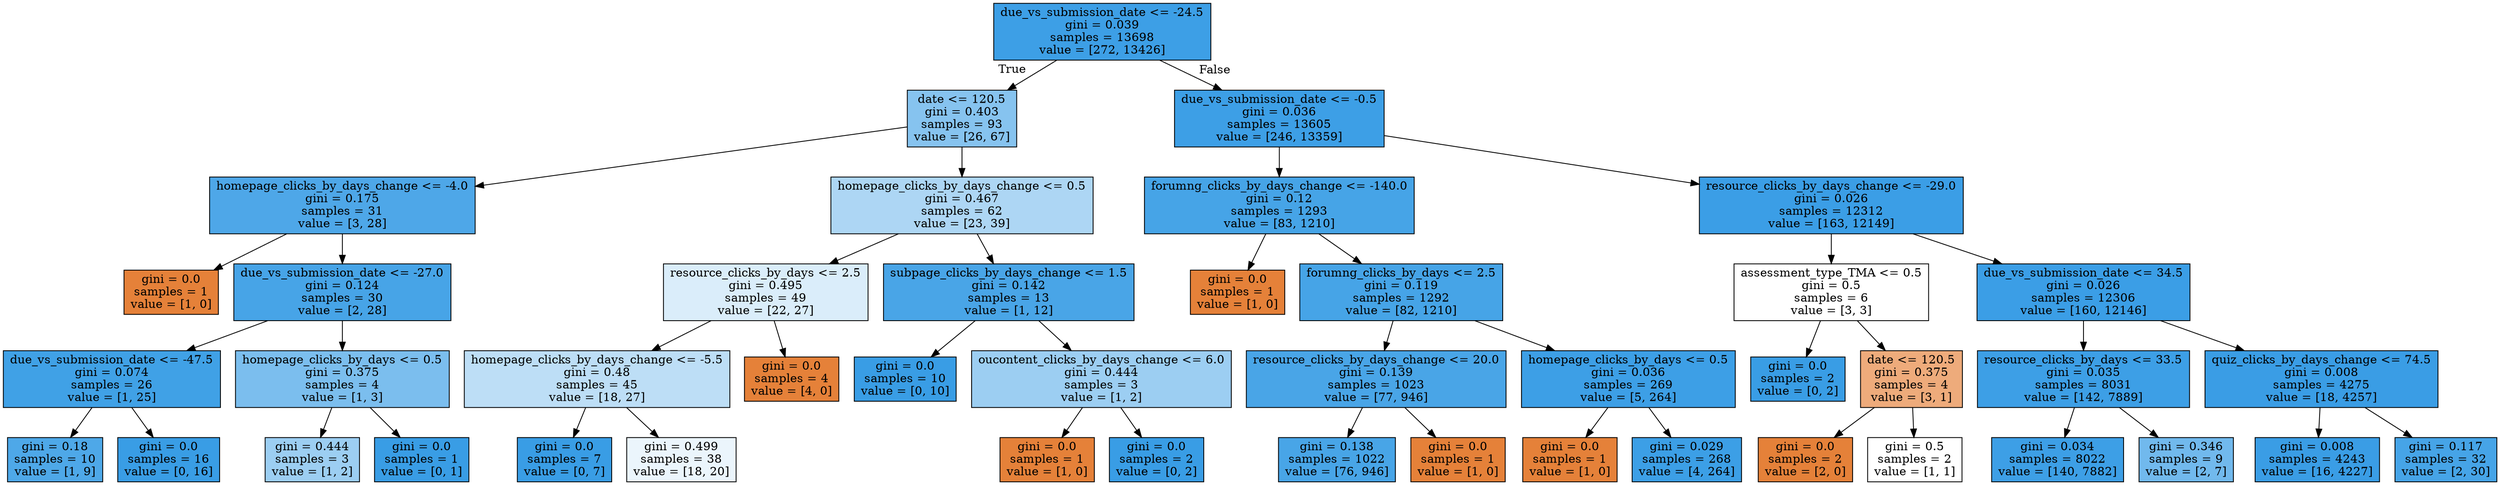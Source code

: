digraph Tree {
node [shape=box, style="filled", color="black"] ;
0 [label="due_vs_submission_date <= -24.5\ngini = 0.039\nsamples = 13698\nvalue = [272, 13426]", fillcolor="#399de5fa"] ;
1 [label="date <= 120.5\ngini = 0.403\nsamples = 93\nvalue = [26, 67]", fillcolor="#399de59c"] ;
0 -> 1 [labeldistance=2.5, labelangle=45, headlabel="True"] ;
2 [label="homepage_clicks_by_days_change <= -4.0\ngini = 0.175\nsamples = 31\nvalue = [3, 28]", fillcolor="#399de5e4"] ;
1 -> 2 ;
3 [label="gini = 0.0\nsamples = 1\nvalue = [1, 0]", fillcolor="#e58139ff"] ;
2 -> 3 ;
4 [label="due_vs_submission_date <= -27.0\ngini = 0.124\nsamples = 30\nvalue = [2, 28]", fillcolor="#399de5ed"] ;
2 -> 4 ;
5 [label="due_vs_submission_date <= -47.5\ngini = 0.074\nsamples = 26\nvalue = [1, 25]", fillcolor="#399de5f5"] ;
4 -> 5 ;
6 [label="gini = 0.18\nsamples = 10\nvalue = [1, 9]", fillcolor="#399de5e3"] ;
5 -> 6 ;
7 [label="gini = 0.0\nsamples = 16\nvalue = [0, 16]", fillcolor="#399de5ff"] ;
5 -> 7 ;
8 [label="homepage_clicks_by_days <= 0.5\ngini = 0.375\nsamples = 4\nvalue = [1, 3]", fillcolor="#399de5aa"] ;
4 -> 8 ;
9 [label="gini = 0.444\nsamples = 3\nvalue = [1, 2]", fillcolor="#399de57f"] ;
8 -> 9 ;
10 [label="gini = 0.0\nsamples = 1\nvalue = [0, 1]", fillcolor="#399de5ff"] ;
8 -> 10 ;
11 [label="homepage_clicks_by_days_change <= 0.5\ngini = 0.467\nsamples = 62\nvalue = [23, 39]", fillcolor="#399de569"] ;
1 -> 11 ;
12 [label="resource_clicks_by_days <= 2.5\ngini = 0.495\nsamples = 49\nvalue = [22, 27]", fillcolor="#399de52f"] ;
11 -> 12 ;
13 [label="homepage_clicks_by_days_change <= -5.5\ngini = 0.48\nsamples = 45\nvalue = [18, 27]", fillcolor="#399de555"] ;
12 -> 13 ;
14 [label="gini = 0.0\nsamples = 7\nvalue = [0, 7]", fillcolor="#399de5ff"] ;
13 -> 14 ;
15 [label="gini = 0.499\nsamples = 38\nvalue = [18, 20]", fillcolor="#399de519"] ;
13 -> 15 ;
16 [label="gini = 0.0\nsamples = 4\nvalue = [4, 0]", fillcolor="#e58139ff"] ;
12 -> 16 ;
17 [label="subpage_clicks_by_days_change <= 1.5\ngini = 0.142\nsamples = 13\nvalue = [1, 12]", fillcolor="#399de5ea"] ;
11 -> 17 ;
18 [label="gini = 0.0\nsamples = 10\nvalue = [0, 10]", fillcolor="#399de5ff"] ;
17 -> 18 ;
19 [label="oucontent_clicks_by_days_change <= 6.0\ngini = 0.444\nsamples = 3\nvalue = [1, 2]", fillcolor="#399de57f"] ;
17 -> 19 ;
20 [label="gini = 0.0\nsamples = 1\nvalue = [1, 0]", fillcolor="#e58139ff"] ;
19 -> 20 ;
21 [label="gini = 0.0\nsamples = 2\nvalue = [0, 2]", fillcolor="#399de5ff"] ;
19 -> 21 ;
22 [label="due_vs_submission_date <= -0.5\ngini = 0.036\nsamples = 13605\nvalue = [246, 13359]", fillcolor="#399de5fa"] ;
0 -> 22 [labeldistance=2.5, labelangle=-45, headlabel="False"] ;
23 [label="forumng_clicks_by_days_change <= -140.0\ngini = 0.12\nsamples = 1293\nvalue = [83, 1210]", fillcolor="#399de5ee"] ;
22 -> 23 ;
24 [label="gini = 0.0\nsamples = 1\nvalue = [1, 0]", fillcolor="#e58139ff"] ;
23 -> 24 ;
25 [label="forumng_clicks_by_days <= 2.5\ngini = 0.119\nsamples = 1292\nvalue = [82, 1210]", fillcolor="#399de5ee"] ;
23 -> 25 ;
26 [label="resource_clicks_by_days_change <= 20.0\ngini = 0.139\nsamples = 1023\nvalue = [77, 946]", fillcolor="#399de5ea"] ;
25 -> 26 ;
27 [label="gini = 0.138\nsamples = 1022\nvalue = [76, 946]", fillcolor="#399de5eb"] ;
26 -> 27 ;
28 [label="gini = 0.0\nsamples = 1\nvalue = [1, 0]", fillcolor="#e58139ff"] ;
26 -> 28 ;
29 [label="homepage_clicks_by_days <= 0.5\ngini = 0.036\nsamples = 269\nvalue = [5, 264]", fillcolor="#399de5fa"] ;
25 -> 29 ;
30 [label="gini = 0.0\nsamples = 1\nvalue = [1, 0]", fillcolor="#e58139ff"] ;
29 -> 30 ;
31 [label="gini = 0.029\nsamples = 268\nvalue = [4, 264]", fillcolor="#399de5fb"] ;
29 -> 31 ;
32 [label="resource_clicks_by_days_change <= -29.0\ngini = 0.026\nsamples = 12312\nvalue = [163, 12149]", fillcolor="#399de5fc"] ;
22 -> 32 ;
33 [label="assessment_type_TMA <= 0.5\ngini = 0.5\nsamples = 6\nvalue = [3, 3]", fillcolor="#e5813900"] ;
32 -> 33 ;
34 [label="gini = 0.0\nsamples = 2\nvalue = [0, 2]", fillcolor="#399de5ff"] ;
33 -> 34 ;
35 [label="date <= 120.5\ngini = 0.375\nsamples = 4\nvalue = [3, 1]", fillcolor="#e58139aa"] ;
33 -> 35 ;
36 [label="gini = 0.0\nsamples = 2\nvalue = [2, 0]", fillcolor="#e58139ff"] ;
35 -> 36 ;
37 [label="gini = 0.5\nsamples = 2\nvalue = [1, 1]", fillcolor="#e5813900"] ;
35 -> 37 ;
38 [label="due_vs_submission_date <= 34.5\ngini = 0.026\nsamples = 12306\nvalue = [160, 12146]", fillcolor="#399de5fc"] ;
32 -> 38 ;
39 [label="resource_clicks_by_days <= 33.5\ngini = 0.035\nsamples = 8031\nvalue = [142, 7889]", fillcolor="#399de5fa"] ;
38 -> 39 ;
40 [label="gini = 0.034\nsamples = 8022\nvalue = [140, 7882]", fillcolor="#399de5fa"] ;
39 -> 40 ;
41 [label="gini = 0.346\nsamples = 9\nvalue = [2, 7]", fillcolor="#399de5b6"] ;
39 -> 41 ;
42 [label="quiz_clicks_by_days_change <= 74.5\ngini = 0.008\nsamples = 4275\nvalue = [18, 4257]", fillcolor="#399de5fe"] ;
38 -> 42 ;
43 [label="gini = 0.008\nsamples = 4243\nvalue = [16, 4227]", fillcolor="#399de5fe"] ;
42 -> 43 ;
44 [label="gini = 0.117\nsamples = 32\nvalue = [2, 30]", fillcolor="#399de5ee"] ;
42 -> 44 ;
}